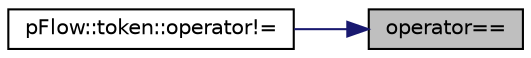 digraph "operator=="
{
 // LATEX_PDF_SIZE
  edge [fontname="Helvetica",fontsize="10",labelfontname="Helvetica",labelfontsize="10"];
  node [fontname="Helvetica",fontsize="10",shape=record];
  rankdir="RL";
  Node1 [label="operator==",height=0.2,width=0.4,color="black", fillcolor="grey75", style="filled", fontcolor="black",tooltip=" "];
  Node1 -> Node2 [dir="back",color="midnightblue",fontsize="10",style="solid",fontname="Helvetica"];
  Node2 [label="pFlow::token::operator!=",height=0.2,width=0.4,color="black", fillcolor="white", style="filled",URL="$classpFlow_1_1token.html#a52511650811d8ca0fdb9d31f85c5899c",tooltip=" "];
}
